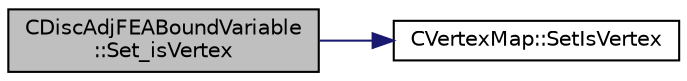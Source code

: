 digraph "CDiscAdjFEABoundVariable::Set_isVertex"
{
  edge [fontname="Helvetica",fontsize="10",labelfontname="Helvetica",labelfontsize="10"];
  node [fontname="Helvetica",fontsize="10",shape=record];
  rankdir="LR";
  Node21 [label="CDiscAdjFEABoundVariable\l::Set_isVertex",height=0.2,width=0.4,color="black", fillcolor="grey75", style="filled", fontcolor="black"];
  Node21 -> Node22 [color="midnightblue",fontsize="10",style="solid",fontname="Helvetica"];
  Node22 [label="CVertexMap::SetIsVertex",height=0.2,width=0.4,color="black", fillcolor="white", style="filled",URL="$class_c_vertex_map.html#a8bdb008951837b3c0db763ec36828f69",tooltip="Set the vertex status of a point. "];
}
